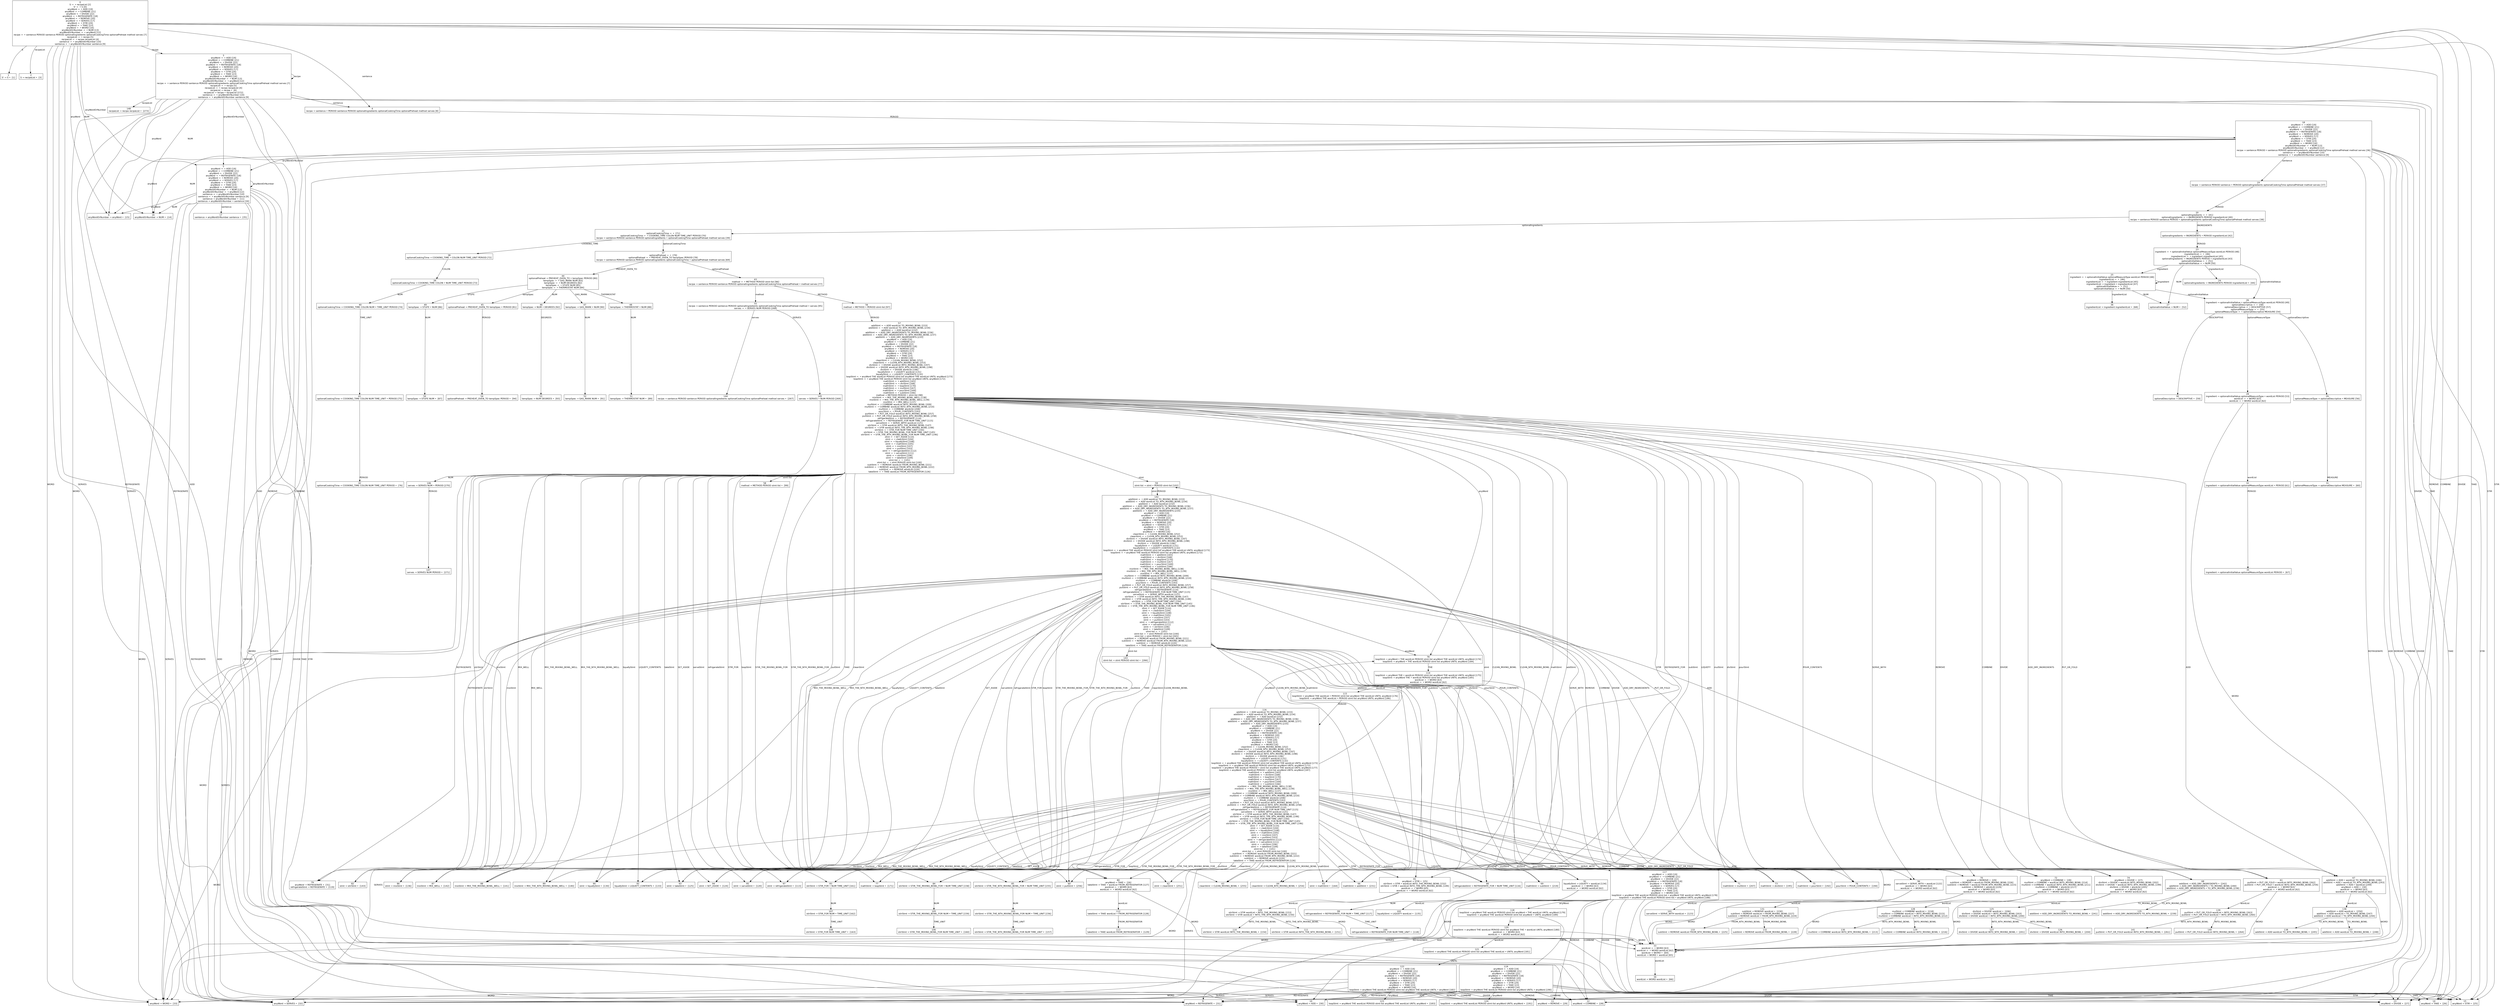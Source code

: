 digraph d{
node [fontname=Helvetica,shape=box];
edge [fontname=Helvetica];
n0 [label=<0<br />S →  • recipeList [2]<br />S' →  • S [0]<br />anyWord →  • ADD [19]<br />anyWord →  • COMBINE [21]<br />anyWord →  • DIVIDE [22]<br />anyWord →  • REFRIGERATE [18]<br />anyWord →  • REMOVE [20]<br />anyWord →  • SERVES [17]<br />anyWord →  • STIR [24]<br />anyWord →  • TAKE [23]<br />anyWord →  • WORD [16]<br />anyWordOrNumber →  • NUM [13]<br />anyWordOrNumber →  • anyWord [12]<br />recipe →  • sentence PERIOD sentence PERIOD optionalIngredients optionalCookingTime optionalPreheat method serves [7]<br />recipeList →  • recipe [5]<br />recipeList →  • recipe recipeList [4]<br />sentence →  • anyWordOrNumber [10]<br />sentence →  • anyWordOrNumber sentence [9]>];
n1 [label=<1<br />S' → S •  [1]>];
n2 [label=<2<br />S → recipeList •  [3]>];
n3 [label=<3<br />anyWord →  • ADD [19]<br />anyWord →  • COMBINE [21]<br />anyWord →  • DIVIDE [22]<br />anyWord →  • REFRIGERATE [18]<br />anyWord →  • REMOVE [20]<br />anyWord →  • SERVES [17]<br />anyWord →  • STIR [24]<br />anyWord →  • TAKE [23]<br />anyWord →  • WORD [16]<br />anyWordOrNumber →  • NUM [13]<br />anyWordOrNumber →  • anyWord [12]<br />recipe →  • sentence PERIOD sentence PERIOD optionalIngredients optionalCookingTime optionalPreheat method serves [7]<br />recipeList →  • recipe [5]<br />recipeList →  • recipe recipeList [4]<br />recipeList → recipe •  [6]<br />recipeList → recipe • recipeList [272]<br />sentence →  • anyWordOrNumber [10]<br />sentence →  • anyWordOrNumber sentence [9]>];
n4 [label=<4<br />recipe → sentence • PERIOD sentence PERIOD optionalIngredients optionalCookingTime optionalPreheat method serves [8]>];
n5 [label=<5<br />anyWord →  • ADD [19]<br />anyWord →  • COMBINE [21]<br />anyWord →  • DIVIDE [22]<br />anyWord →  • REFRIGERATE [18]<br />anyWord →  • REMOVE [20]<br />anyWord →  • SERVES [17]<br />anyWord →  • STIR [24]<br />anyWord →  • TAKE [23]<br />anyWord →  • WORD [16]<br />anyWordOrNumber →  • NUM [13]<br />anyWordOrNumber →  • anyWord [12]<br />sentence →  • anyWordOrNumber [10]<br />sentence →  • anyWordOrNumber sentence [9]<br />sentence → anyWordOrNumber •  [11]<br />sentence → anyWordOrNumber • sentence [34]>];
n6 [label=<6<br />anyWordOrNumber → anyWord •  [15]>];
n7 [label=<7<br />anyWord → WORD •  [33]>];
n8 [label=<8<br />anyWord → SERVES •  [32]>];
n9 [label=<9<br />anyWord → REFRIGERATE •  [31]>];
n10 [label=<10<br />anyWord → ADD •  [30]>];
n11 [label=<11<br />anyWord → REMOVE •  [29]>];
n12 [label=<12<br />anyWord → COMBINE •  [28]>];
n13 [label=<13<br />anyWord → DIVIDE •  [27]>];
n14 [label=<14<br />anyWord → TAKE •  [26]>];
n15 [label=<15<br />anyWord → STIR •  [25]>];
n16 [label=<16<br />anyWordOrNumber → NUM •  [14]>];
n17 [label=<17<br />sentence → anyWordOrNumber sentence •  [35]>];
n18 [label=<18<br />anyWord →  • ADD [19]<br />anyWord →  • COMBINE [21]<br />anyWord →  • DIVIDE [22]<br />anyWord →  • REFRIGERATE [18]<br />anyWord →  • REMOVE [20]<br />anyWord →  • SERVES [17]<br />anyWord →  • STIR [24]<br />anyWord →  • TAKE [23]<br />anyWord →  • WORD [16]<br />anyWordOrNumber →  • NUM [13]<br />anyWordOrNumber →  • anyWord [12]<br />recipe → sentence PERIOD • sentence PERIOD optionalIngredients optionalCookingTime optionalPreheat method serves [36]<br />sentence →  • anyWordOrNumber [10]<br />sentence →  • anyWordOrNumber sentence [9]>];
n19 [label=<19<br />recipe → sentence PERIOD sentence • PERIOD optionalIngredients optionalCookingTime optionalPreheat method serves [37]>];
n20 [label=<20<br />optionalIngredients →  •  [41]<br />optionalIngredients →  • INGREDIENTS PERIOD ingredientList [40]<br />recipe → sentence PERIOD sentence PERIOD • optionalIngredients optionalCookingTime optionalPreheat method serves [38]>];
n21 [label=<21<br />optionalCookingTime →  •  [71]<br />optionalCookingTime →  • COOKING_TIME COLON NUM TIME_UNIT PERIOD [70]<br />recipe → sentence PERIOD sentence PERIOD optionalIngredients • optionalCookingTime optionalPreheat method serves [39]>];
n22 [label=<22<br />optionalIngredients → INGREDIENTS • PERIOD ingredientList [42]>];
n23 [label=<23<br />ingredient →  • optionalInitialValue optionalMeasureType wordList PERIOD [48]<br />ingredientList →  •  [46]<br />ingredientList →  • ingredient ingredientList [45]<br />optionalIngredients → INGREDIENTS PERIOD • ingredientList [43]<br />optionalInitialValue →  •  [51]<br />optionalInitialValue →  • NUM [50]>];
n24 [label=<24<br />optionalIngredients → INGREDIENTS PERIOD ingredientList •  [44]>];
n25 [label=<25<br />ingredient →  • optionalInitialValue optionalMeasureType wordList PERIOD [48]<br />ingredientList →  •  [46]<br />ingredientList →  • ingredient ingredientList [45]<br />ingredientList → ingredient • ingredientList [47]<br />optionalInitialValue →  •  [51]<br />optionalInitialValue →  • NUM [50]>];
n26 [label=<26<br />ingredient → optionalInitialValue • optionalMeasureType wordList PERIOD [49]<br />optionalDescriptive →  •  [58]<br />optionalDescriptive →  • DESCRIPTIVE [57]<br />optionalMeasureType →  •  [55]<br />optionalMeasureType →  • optionalDescriptive MEASURE [54]>];
n27 [label=<27<br />optionalInitialValue → NUM •  [52]>];
n28 [label=<28<br />ingredient → optionalInitialValue optionalMeasureType • wordList PERIOD [53]<br />wordList →  • WORD [63]<br />wordList →  • WORD wordList [62]>];
n29 [label=<29<br />optionalMeasureType → optionalDescriptive • MEASURE [56]>];
n30 [label=<30<br />optionalDescriptive → DESCRIPTIVE •  [59]>];
n31 [label=<31<br />optionalMeasureType → optionalDescriptive MEASURE •  [60]>];
n32 [label=<32<br />ingredient → optionalInitialValue optionalMeasureType wordList • PERIOD [61]>];
n33 [label=<33<br />wordList →  • WORD [63]<br />wordList →  • WORD wordList [62]<br />wordList → WORD •  [64]<br />wordList → WORD • wordList [65]>];
n34 [label=<34<br />wordList → WORD wordList •  [66]>];
n35 [label=<35<br />ingredient → optionalInitialValue optionalMeasureType wordList PERIOD •  [67]>];
n36 [label=<36<br />ingredientList → ingredient ingredientList •  [68]>];
n37 [label=<37<br />optionalPreheat →  •  [79]<br />optionalPreheat →  • PREHEAT_OVEN_TO tempSpec PERIOD [78]<br />recipe → sentence PERIOD sentence PERIOD optionalIngredients optionalCookingTime • optionalPreheat method serves [69]>];
n38 [label=<38<br />optionalCookingTime → COOKING_TIME • COLON NUM TIME_UNIT PERIOD [72]>];
n39 [label=<39<br />optionalCookingTime → COOKING_TIME COLON • NUM TIME_UNIT PERIOD [73]>];
n40 [label=<40<br />optionalCookingTime → COOKING_TIME COLON NUM • TIME_UNIT PERIOD [74]>];
n41 [label=<41<br />optionalCookingTime → COOKING_TIME COLON NUM TIME_UNIT • PERIOD [75]>];
n42 [label=<42<br />optionalCookingTime → COOKING_TIME COLON NUM TIME_UNIT PERIOD •  [76]>];
n43 [label=<43<br />method →  • METHOD PERIOD stmt-list [96]<br />recipe → sentence PERIOD sentence PERIOD optionalIngredients optionalCookingTime optionalPreheat • method serves [77]>];
n44 [label=<44<br />optionalPreheat → PREHEAT_OVEN_TO • tempSpec PERIOD [80]<br />tempSpec →  • GAS_MARK NUM [83]<br />tempSpec →  • NUM DEGREES [82]<br />tempSpec →  • STUFE NUM [85]<br />tempSpec →  • THERMOSTAT NUM [84]>];
n45 [label=<45<br />optionalPreheat → PREHEAT_OVEN_TO tempSpec • PERIOD [81]>];
n46 [label=<46<br />tempSpec → NUM • DEGREES [92]>];
n47 [label=<47<br />tempSpec → GAS_MARK • NUM [90]>];
n48 [label=<48<br />tempSpec → THERMOSTAT • NUM [88]>];
n49 [label=<49<br />tempSpec → STUFE • NUM [86]>];
n50 [label=<50<br />tempSpec → STUFE NUM •  [87]>];
n51 [label=<51<br />tempSpec → THERMOSTAT NUM •  [89]>];
n52 [label=<52<br />tempSpec → GAS_MARK NUM •  [91]>];
n53 [label=<53<br />tempSpec → NUM DEGREES •  [93]>];
n54 [label=<54<br />optionalPreheat → PREHEAT_OVEN_TO tempSpec PERIOD •  [94]>];
n55 [label=<55<br />recipe → sentence PERIOD sentence PERIOD optionalIngredients optionalCookingTime optionalPreheat method • serves [95]<br />serves →  • SERVES NUM PERIOD [268]>];
n56 [label=<56<br />method → METHOD • PERIOD stmt-list [97]>];
n57 [label=<57<br />addStmt →  • ADD wordList TO_MIXING_BOWL [233]<br />addStmt →  • ADD wordList TO_NTH_MIXING_BOWL [234]<br />addStmt →  • ADD wordList [232]<br />addStmt →  • ADD_DRY_INGREDIENTS TO_MIXING_BOWL [236]<br />addStmt →  • ADD_DRY_INGREDIENTS TO_NTH_MIXING_BOWL [237]<br />addStmt →  • ADD_DRY_INGREDIENTS [235]<br />anyWord →  • ADD [19]<br />anyWord →  • COMBINE [21]<br />anyWord →  • DIVIDE [22]<br />anyWord →  • REFRIGERATE [18]<br />anyWord →  • REMOVE [20]<br />anyWord →  • SERVES [17]<br />anyWord →  • STIR [24]<br />anyWord →  • TAKE [23]<br />anyWord →  • WORD [16]<br />cleanStmt →  • CLEAN_MIXING_BOWL [252]<br />cleanStmt →  • CLEAN_NTH_MIXING_BOWL [253]<br />divStmt →  • DIVIDE wordList INTO_MIXING_BOWL [197]<br />divStmt →  • DIVIDE wordList INTO_NTH_MIXING_BOWL [198]<br />divStmt →  • DIVIDE wordList [196]<br />liquefyStmt →  • LIQUEFY wordList [131]<br />liquefyStmt →  • LIQUEFY_CONTENTS [132]<br />loopStmt →  • anyWord THE wordList PERIOD stmt-list anyWord THE wordList UNTIL anyWord [173]<br />loopStmt →  • anyWord THE wordList PERIOD stmt-list anyWord UNTIL anyWord [172]<br />mathStmt →  • addStmt [165]<br />mathStmt →  • divStmt [168]<br />mathStmt →  • loopStmt [170]<br />mathStmt →  • mulStmt [167]<br />mathStmt →  • pourStmt [169]<br />mathStmt →  • subStmt [166]<br />method → METHOD PERIOD • stmt-list [98]<br />mixStmt →  • MIX_THE_MIXING_BOWL_WELL [138]<br />mixStmt →  • MIX_THE_NTH_MIXING_BOWL_WELL [139]<br />mixStmt →  • MIX_WELL [137]<br />mulStmt →  • COMBINE wordList INTO_MIXING_BOWL [209]<br />mulStmt →  • COMBINE wordList INTO_NTH_MIXING_BOWL [210]<br />mulStmt →  • COMBINE wordList [208]<br />pourStmt →  • POUR_CONTENTS [193]<br />putStmt →  • PUT_OR_FOLD wordList INTO_MIXING_BOWL [257]<br />putStmt →  • PUT_OR_FOLD wordList INTO_NTH_MIXING_BOWL [258]<br />refrigerateStmt →  • REFRIGERATE [114]<br />refrigerateStmt →  • REFRIGERATE_FOR NUM TIME_UNIT [115]<br />serveStmt →  • SERVE_WITH wordList [121]<br />stirStmt →  • STIR wordList INTO_THE_MIXING_BOWL [147]<br />stirStmt →  • STIR wordList INTO_THE_NTH_MIXING_BOWL [148]<br />stirStmt →  • STIR_FOR NUM TIME_UNIT [144]<br />stirStmt →  • STIR_THE_MIXING_BOWL_FOR NUM TIME_UNIT [145]<br />stirStmt →  • STIR_THE_NTH_MIXING_BOWL_FOR NUM TIME_UNIT [146]<br />stmt →  • SET_ASIDE [110]<br />stmt →  • cleanStmt [104]<br />stmt →  • liquefyStmt [108]<br />stmt →  • mathStmt [105]<br />stmt →  • mixStmt [107]<br />stmt →  • putStmt [103]<br />stmt →  • refrigerateStmt [112]<br />stmt →  • serveStmt [111]<br />stmt →  • stirStmt [106]<br />stmt →  • takeStmt [109]<br />stmt-list →  •  [101]<br />stmt-list →  • stmt PERIOD stmt-list [100]<br />subStmt →  • REMOVE wordList FROM_MIXING_BOWL [221]<br />subStmt →  • REMOVE wordList FROM_NTH_MIXING_BOWL [222]<br />subStmt →  • REMOVE wordList [220]<br />takeStmt →  • TAKE wordList FROM_REFRIGERATOR [126]>];
n58 [label=<58<br />method → METHOD PERIOD stmt-list •  [99]>];
n59 [label=<59<br />stmt-list → stmt • PERIOD stmt-list [102]>];
n60 [label=<60<br />stmt → putStmt •  [256]>];
n61 [label=<61<br />putStmt → PUT_OR_FOLD • wordList INTO_MIXING_BOWL [262]<br />putStmt → PUT_OR_FOLD • wordList INTO_NTH_MIXING_BOWL [259]<br />wordList →  • WORD [63]<br />wordList →  • WORD wordList [62]>];
n62 [label=<62<br />stmt → cleanStmt •  [251]>];
n63 [label=<63<br />cleanStmt → CLEAN_MIXING_BOWL •  [255]>];
n64 [label=<64<br />cleanStmt → CLEAN_NTH_MIXING_BOWL •  [254]>];
n65 [label=<65<br />stmt → mathStmt •  [164]>];
n66 [label=<66<br />mathStmt → addStmt •  [231]>];
n67 [label=<67<br />addStmt → ADD • wordList TO_MIXING_BOWL [246]<br />addStmt → ADD • wordList TO_NTH_MIXING_BOWL [243]<br />addStmt → ADD • wordList [249]<br />anyWord → ADD •  [30]<br />wordList →  • WORD [63]<br />wordList →  • WORD wordList [62]>];
n68 [label=<68<br />addStmt → ADD_DRY_INGREDIENTS •  [242]<br />addStmt → ADD_DRY_INGREDIENTS • TO_MIXING_BOWL [240]<br />addStmt → ADD_DRY_INGREDIENTS • TO_NTH_MIXING_BOWL [238]>];
n69 [label=<69<br />mathStmt → subStmt •  [219]>];
n70 [label=<70<br />anyWord → REMOVE •  [29]<br />subStmt → REMOVE • wordList FROM_MIXING_BOWL [226]<br />subStmt → REMOVE • wordList FROM_NTH_MIXING_BOWL [223]<br />subStmt → REMOVE • wordList [229]<br />wordList →  • WORD [63]<br />wordList →  • WORD wordList [62]>];
n71 [label=<71<br />mathStmt → mulStmt •  [207]>];
n72 [label=<72<br />anyWord → COMBINE •  [28]<br />mulStmt → COMBINE • wordList INTO_MIXING_BOWL [214]<br />mulStmt → COMBINE • wordList INTO_NTH_MIXING_BOWL [211]<br />mulStmt → COMBINE • wordList [217]<br />wordList →  • WORD [63]<br />wordList →  • WORD wordList [62]>];
n73 [label=<73<br />mathStmt → divStmt •  [195]>];
n74 [label=<74<br />anyWord → DIVIDE •  [27]<br />divStmt → DIVIDE • wordList INTO_MIXING_BOWL [202]<br />divStmt → DIVIDE • wordList INTO_NTH_MIXING_BOWL [199]<br />divStmt → DIVIDE • wordList [205]<br />wordList →  • WORD [63]<br />wordList →  • WORD wordList [62]>];
n75 [label=<75<br />mathStmt → pourStmt •  [192]>];
n76 [label=<76<br />pourStmt → POUR_CONTENTS •  [194]>];
n77 [label=<77<br />mathStmt → loopStmt •  [171]>];
n78 [label=<78<br />loopStmt → anyWord • THE wordList PERIOD stmt-list anyWord THE wordList UNTIL anyWord [174]<br />loopStmt → anyWord • THE wordList PERIOD stmt-list anyWord UNTIL anyWord [184]>];
n79 [label=<79<br />anyWord → REFRIGERATE •  [31]<br />refrigerateStmt → REFRIGERATE •  [119]>];
n80 [label=<80<br />anyWord → TAKE •  [26]<br />takeStmt → TAKE • wordList FROM_REFRIGERATOR [127]<br />wordList →  • WORD [63]<br />wordList →  • WORD wordList [62]>];
n81 [label=<81<br />anyWord → STIR •  [25]<br />stirStmt → STIR • wordList INTO_THE_MIXING_BOWL [152]<br />stirStmt → STIR • wordList INTO_THE_NTH_MIXING_BOWL [149]<br />wordList →  • WORD [63]<br />wordList →  • WORD wordList [62]>];
n82 [label=<82<br />stmt → stirStmt •  [143]>];
n83 [label=<83<br />stirStmt → STIR_FOR • NUM TIME_UNIT [161]>];
n84 [label=<84<br />stirStmt → STIR_THE_MIXING_BOWL_FOR • NUM TIME_UNIT [158]>];
n85 [label=<85<br />stirStmt → STIR_THE_NTH_MIXING_BOWL_FOR • NUM TIME_UNIT [155]>];
n86 [label=<86<br />stmt → mixStmt •  [136]>];
n87 [label=<87<br />mixStmt → MIX_WELL •  [142]>];
n88 [label=<88<br />mixStmt → MIX_THE_MIXING_BOWL_WELL •  [141]>];
n89 [label=<89<br />mixStmt → MIX_THE_NTH_MIXING_BOWL_WELL •  [140]>];
n90 [label=<90<br />stmt → liquefyStmt •  [130]>];
n91 [label=<91<br />liquefyStmt → LIQUEFY • wordList [134]<br />wordList →  • WORD [63]<br />wordList →  • WORD wordList [62]>];
n92 [label=<92<br />liquefyStmt → LIQUEFY_CONTENTS •  [133]>];
n93 [label=<93<br />stmt → takeStmt •  [125]>];
n94 [label=<94<br />stmt → SET_ASIDE •  [124]>];
n95 [label=<95<br />stmt → serveStmt •  [120]>];
n96 [label=<96<br />serveStmt → SERVE_WITH • wordList [122]<br />wordList →  • WORD [63]<br />wordList →  • WORD wordList [62]>];
n97 [label=<97<br />stmt → refrigerateStmt •  [113]>];
n98 [label=<98<br />refrigerateStmt → REFRIGERATE_FOR • NUM TIME_UNIT [116]>];
n99 [label=<99<br />refrigerateStmt → REFRIGERATE_FOR NUM • TIME_UNIT [117]>];
n100 [label=<100<br />refrigerateStmt → REFRIGERATE_FOR NUM TIME_UNIT •  [118]>];
n101 [label=<101<br />serveStmt → SERVE_WITH wordList •  [123]>];
n102 [label=<102<br />liquefyStmt → LIQUEFY wordList •  [135]>];
n103 [label=<103<br />stirStmt → STIR_THE_NTH_MIXING_BOWL_FOR NUM • TIME_UNIT [156]>];
n104 [label=<104<br />stirStmt → STIR_THE_NTH_MIXING_BOWL_FOR NUM TIME_UNIT •  [157]>];
n105 [label=<105<br />stirStmt → STIR_THE_MIXING_BOWL_FOR NUM • TIME_UNIT [159]>];
n106 [label=<106<br />stirStmt → STIR_THE_MIXING_BOWL_FOR NUM TIME_UNIT •  [160]>];
n107 [label=<107<br />stirStmt → STIR_FOR NUM • TIME_UNIT [162]>];
n108 [label=<108<br />stirStmt → STIR_FOR NUM TIME_UNIT •  [163]>];
n109 [label=<109<br />stirStmt → STIR wordList • INTO_THE_MIXING_BOWL [153]<br />stirStmt → STIR wordList • INTO_THE_NTH_MIXING_BOWL [150]>];
n110 [label=<110<br />stirStmt → STIR wordList INTO_THE_MIXING_BOWL •  [154]>];
n111 [label=<111<br />stirStmt → STIR wordList INTO_THE_NTH_MIXING_BOWL •  [151]>];
n112 [label=<112<br />takeStmt → TAKE wordList • FROM_REFRIGERATOR [128]>];
n113 [label=<113<br />takeStmt → TAKE wordList FROM_REFRIGERATOR •  [129]>];
n114 [label=<114<br />loopStmt → anyWord THE • wordList PERIOD stmt-list anyWord THE wordList UNTIL anyWord [175]<br />loopStmt → anyWord THE • wordList PERIOD stmt-list anyWord UNTIL anyWord [185]<br />wordList →  • WORD [63]<br />wordList →  • WORD wordList [62]>];
n115 [label=<115<br />loopStmt → anyWord THE wordList • PERIOD stmt-list anyWord THE wordList UNTIL anyWord [176]<br />loopStmt → anyWord THE wordList • PERIOD stmt-list anyWord UNTIL anyWord [186]>];
n116 [label=<116<br />addStmt →  • ADD wordList TO_MIXING_BOWL [233]<br />addStmt →  • ADD wordList TO_NTH_MIXING_BOWL [234]<br />addStmt →  • ADD wordList [232]<br />addStmt →  • ADD_DRY_INGREDIENTS TO_MIXING_BOWL [236]<br />addStmt →  • ADD_DRY_INGREDIENTS TO_NTH_MIXING_BOWL [237]<br />addStmt →  • ADD_DRY_INGREDIENTS [235]<br />anyWord →  • ADD [19]<br />anyWord →  • COMBINE [21]<br />anyWord →  • DIVIDE [22]<br />anyWord →  • REFRIGERATE [18]<br />anyWord →  • REMOVE [20]<br />anyWord →  • SERVES [17]<br />anyWord →  • STIR [24]<br />anyWord →  • TAKE [23]<br />anyWord →  • WORD [16]<br />cleanStmt →  • CLEAN_MIXING_BOWL [252]<br />cleanStmt →  • CLEAN_NTH_MIXING_BOWL [253]<br />divStmt →  • DIVIDE wordList INTO_MIXING_BOWL [197]<br />divStmt →  • DIVIDE wordList INTO_NTH_MIXING_BOWL [198]<br />divStmt →  • DIVIDE wordList [196]<br />liquefyStmt →  • LIQUEFY wordList [131]<br />liquefyStmt →  • LIQUEFY_CONTENTS [132]<br />loopStmt →  • anyWord THE wordList PERIOD stmt-list anyWord THE wordList UNTIL anyWord [173]<br />loopStmt →  • anyWord THE wordList PERIOD stmt-list anyWord UNTIL anyWord [172]<br />loopStmt → anyWord THE wordList PERIOD • stmt-list anyWord THE wordList UNTIL anyWord [177]<br />loopStmt → anyWord THE wordList PERIOD • stmt-list anyWord UNTIL anyWord [187]<br />mathStmt →  • addStmt [165]<br />mathStmt →  • divStmt [168]<br />mathStmt →  • loopStmt [170]<br />mathStmt →  • mulStmt [167]<br />mathStmt →  • pourStmt [169]<br />mathStmt →  • subStmt [166]<br />mixStmt →  • MIX_THE_MIXING_BOWL_WELL [138]<br />mixStmt →  • MIX_THE_NTH_MIXING_BOWL_WELL [139]<br />mixStmt →  • MIX_WELL [137]<br />mulStmt →  • COMBINE wordList INTO_MIXING_BOWL [209]<br />mulStmt →  • COMBINE wordList INTO_NTH_MIXING_BOWL [210]<br />mulStmt →  • COMBINE wordList [208]<br />pourStmt →  • POUR_CONTENTS [193]<br />putStmt →  • PUT_OR_FOLD wordList INTO_MIXING_BOWL [257]<br />putStmt →  • PUT_OR_FOLD wordList INTO_NTH_MIXING_BOWL [258]<br />refrigerateStmt →  • REFRIGERATE [114]<br />refrigerateStmt →  • REFRIGERATE_FOR NUM TIME_UNIT [115]<br />serveStmt →  • SERVE_WITH wordList [121]<br />stirStmt →  • STIR wordList INTO_THE_MIXING_BOWL [147]<br />stirStmt →  • STIR wordList INTO_THE_NTH_MIXING_BOWL [148]<br />stirStmt →  • STIR_FOR NUM TIME_UNIT [144]<br />stirStmt →  • STIR_THE_MIXING_BOWL_FOR NUM TIME_UNIT [145]<br />stirStmt →  • STIR_THE_NTH_MIXING_BOWL_FOR NUM TIME_UNIT [146]<br />stmt →  • SET_ASIDE [110]<br />stmt →  • cleanStmt [104]<br />stmt →  • liquefyStmt [108]<br />stmt →  • mathStmt [105]<br />stmt →  • mixStmt [107]<br />stmt →  • putStmt [103]<br />stmt →  • refrigerateStmt [112]<br />stmt →  • serveStmt [111]<br />stmt →  • stirStmt [106]<br />stmt →  • takeStmt [109]<br />stmt-list →  •  [101]<br />stmt-list →  • stmt PERIOD stmt-list [100]<br />subStmt →  • REMOVE wordList FROM_MIXING_BOWL [221]<br />subStmt →  • REMOVE wordList FROM_NTH_MIXING_BOWL [222]<br />subStmt →  • REMOVE wordList [220]<br />takeStmt →  • TAKE wordList FROM_REFRIGERATOR [126]>];
n117 [label=<117<br />anyWord →  • ADD [19]<br />anyWord →  • COMBINE [21]<br />anyWord →  • DIVIDE [22]<br />anyWord →  • REFRIGERATE [18]<br />anyWord →  • REMOVE [20]<br />anyWord →  • SERVES [17]<br />anyWord →  • STIR [24]<br />anyWord →  • TAKE [23]<br />anyWord →  • WORD [16]<br />loopStmt → anyWord THE wordList PERIOD stmt-list • anyWord THE wordList UNTIL anyWord [178]<br />loopStmt → anyWord THE wordList PERIOD stmt-list • anyWord UNTIL anyWord [188]>];
n118 [label=<118<br />loopStmt → anyWord THE wordList PERIOD stmt-list anyWord • THE wordList UNTIL anyWord [179]<br />loopStmt → anyWord THE wordList PERIOD stmt-list anyWord • UNTIL anyWord [189]>];
n119 [label=<119<br />anyWord →  • ADD [19]<br />anyWord →  • COMBINE [21]<br />anyWord →  • DIVIDE [22]<br />anyWord →  • REFRIGERATE [18]<br />anyWord →  • REMOVE [20]<br />anyWord →  • SERVES [17]<br />anyWord →  • STIR [24]<br />anyWord →  • TAKE [23]<br />anyWord →  • WORD [16]<br />loopStmt → anyWord THE wordList PERIOD stmt-list anyWord UNTIL • anyWord [190]>];
n120 [label=<120<br />loopStmt → anyWord THE wordList PERIOD stmt-list anyWord THE • wordList UNTIL anyWord [180]<br />wordList →  • WORD [63]<br />wordList →  • WORD wordList [62]>];
n121 [label=<121<br />loopStmt → anyWord THE wordList PERIOD stmt-list anyWord THE wordList • UNTIL anyWord [181]>];
n122 [label=<122<br />anyWord →  • ADD [19]<br />anyWord →  • COMBINE [21]<br />anyWord →  • DIVIDE [22]<br />anyWord →  • REFRIGERATE [18]<br />anyWord →  • REMOVE [20]<br />anyWord →  • SERVES [17]<br />anyWord →  • STIR [24]<br />anyWord →  • TAKE [23]<br />anyWord →  • WORD [16]<br />loopStmt → anyWord THE wordList PERIOD stmt-list anyWord THE wordList UNTIL • anyWord [182]>];
n123 [label=<123<br />loopStmt → anyWord THE wordList PERIOD stmt-list anyWord THE wordList UNTIL anyWord •  [183]>];
n124 [label=<124<br />loopStmt → anyWord THE wordList PERIOD stmt-list anyWord UNTIL anyWord •  [191]>];
n125 [label=<125<br />divStmt → DIVIDE wordList •  [206]<br />divStmt → DIVIDE wordList • INTO_MIXING_BOWL [203]<br />divStmt → DIVIDE wordList • INTO_NTH_MIXING_BOWL [200]>];
n126 [label=<126<br />divStmt → DIVIDE wordList INTO_MIXING_BOWL •  [204]>];
n127 [label=<127<br />divStmt → DIVIDE wordList INTO_NTH_MIXING_BOWL •  [201]>];
n128 [label=<128<br />mulStmt → COMBINE wordList •  [218]<br />mulStmt → COMBINE wordList • INTO_MIXING_BOWL [215]<br />mulStmt → COMBINE wordList • INTO_NTH_MIXING_BOWL [212]>];
n129 [label=<129<br />mulStmt → COMBINE wordList INTO_MIXING_BOWL •  [216]>];
n130 [label=<130<br />mulStmt → COMBINE wordList INTO_NTH_MIXING_BOWL •  [213]>];
n131 [label=<131<br />subStmt → REMOVE wordList •  [230]<br />subStmt → REMOVE wordList • FROM_MIXING_BOWL [227]<br />subStmt → REMOVE wordList • FROM_NTH_MIXING_BOWL [224]>];
n132 [label=<132<br />subStmt → REMOVE wordList FROM_MIXING_BOWL •  [228]>];
n133 [label=<133<br />subStmt → REMOVE wordList FROM_NTH_MIXING_BOWL •  [225]>];
n134 [label=<134<br />addStmt → ADD_DRY_INGREDIENTS TO_MIXING_BOWL •  [241]>];
n135 [label=<135<br />addStmt → ADD_DRY_INGREDIENTS TO_NTH_MIXING_BOWL •  [239]>];
n136 [label=<136<br />addStmt → ADD wordList •  [250]<br />addStmt → ADD wordList • TO_MIXING_BOWL [247]<br />addStmt → ADD wordList • TO_NTH_MIXING_BOWL [244]>];
n137 [label=<137<br />addStmt → ADD wordList TO_MIXING_BOWL •  [248]>];
n138 [label=<138<br />addStmt → ADD wordList TO_NTH_MIXING_BOWL •  [245]>];
n139 [label=<139<br />putStmt → PUT_OR_FOLD wordList • INTO_MIXING_BOWL [263]<br />putStmt → PUT_OR_FOLD wordList • INTO_NTH_MIXING_BOWL [260]>];
n140 [label=<140<br />putStmt → PUT_OR_FOLD wordList INTO_MIXING_BOWL •  [264]>];
n141 [label=<141<br />putStmt → PUT_OR_FOLD wordList INTO_NTH_MIXING_BOWL •  [261]>];
n142 [label=<142<br />addStmt →  • ADD wordList TO_MIXING_BOWL [233]<br />addStmt →  • ADD wordList TO_NTH_MIXING_BOWL [234]<br />addStmt →  • ADD wordList [232]<br />addStmt →  • ADD_DRY_INGREDIENTS TO_MIXING_BOWL [236]<br />addStmt →  • ADD_DRY_INGREDIENTS TO_NTH_MIXING_BOWL [237]<br />addStmt →  • ADD_DRY_INGREDIENTS [235]<br />anyWord →  • ADD [19]<br />anyWord →  • COMBINE [21]<br />anyWord →  • DIVIDE [22]<br />anyWord →  • REFRIGERATE [18]<br />anyWord →  • REMOVE [20]<br />anyWord →  • SERVES [17]<br />anyWord →  • STIR [24]<br />anyWord →  • TAKE [23]<br />anyWord →  • WORD [16]<br />cleanStmt →  • CLEAN_MIXING_BOWL [252]<br />cleanStmt →  • CLEAN_NTH_MIXING_BOWL [253]<br />divStmt →  • DIVIDE wordList INTO_MIXING_BOWL [197]<br />divStmt →  • DIVIDE wordList INTO_NTH_MIXING_BOWL [198]<br />divStmt →  • DIVIDE wordList [196]<br />liquefyStmt →  • LIQUEFY wordList [131]<br />liquefyStmt →  • LIQUEFY_CONTENTS [132]<br />loopStmt →  • anyWord THE wordList PERIOD stmt-list anyWord THE wordList UNTIL anyWord [173]<br />loopStmt →  • anyWord THE wordList PERIOD stmt-list anyWord UNTIL anyWord [172]<br />mathStmt →  • addStmt [165]<br />mathStmt →  • divStmt [168]<br />mathStmt →  • loopStmt [170]<br />mathStmt →  • mulStmt [167]<br />mathStmt →  • pourStmt [169]<br />mathStmt →  • subStmt [166]<br />mixStmt →  • MIX_THE_MIXING_BOWL_WELL [138]<br />mixStmt →  • MIX_THE_NTH_MIXING_BOWL_WELL [139]<br />mixStmt →  • MIX_WELL [137]<br />mulStmt →  • COMBINE wordList INTO_MIXING_BOWL [209]<br />mulStmt →  • COMBINE wordList INTO_NTH_MIXING_BOWL [210]<br />mulStmt →  • COMBINE wordList [208]<br />pourStmt →  • POUR_CONTENTS [193]<br />putStmt →  • PUT_OR_FOLD wordList INTO_MIXING_BOWL [257]<br />putStmt →  • PUT_OR_FOLD wordList INTO_NTH_MIXING_BOWL [258]<br />refrigerateStmt →  • REFRIGERATE [114]<br />refrigerateStmt →  • REFRIGERATE_FOR NUM TIME_UNIT [115]<br />serveStmt →  • SERVE_WITH wordList [121]<br />stirStmt →  • STIR wordList INTO_THE_MIXING_BOWL [147]<br />stirStmt →  • STIR wordList INTO_THE_NTH_MIXING_BOWL [148]<br />stirStmt →  • STIR_FOR NUM TIME_UNIT [144]<br />stirStmt →  • STIR_THE_MIXING_BOWL_FOR NUM TIME_UNIT [145]<br />stirStmt →  • STIR_THE_NTH_MIXING_BOWL_FOR NUM TIME_UNIT [146]<br />stmt →  • SET_ASIDE [110]<br />stmt →  • cleanStmt [104]<br />stmt →  • liquefyStmt [108]<br />stmt →  • mathStmt [105]<br />stmt →  • mixStmt [107]<br />stmt →  • putStmt [103]<br />stmt →  • refrigerateStmt [112]<br />stmt →  • serveStmt [111]<br />stmt →  • stirStmt [106]<br />stmt →  • takeStmt [109]<br />stmt-list →  •  [101]<br />stmt-list →  • stmt PERIOD stmt-list [100]<br />stmt-list → stmt PERIOD • stmt-list [265]<br />subStmt →  • REMOVE wordList FROM_MIXING_BOWL [221]<br />subStmt →  • REMOVE wordList FROM_NTH_MIXING_BOWL [222]<br />subStmt →  • REMOVE wordList [220]<br />takeStmt →  • TAKE wordList FROM_REFRIGERATOR [126]>];
n143 [label=<143<br />stmt-list → stmt PERIOD stmt-list •  [266]>];
n144 [label=<144<br />recipe → sentence PERIOD sentence PERIOD optionalIngredients optionalCookingTime optionalPreheat method serves •  [267]>];
n145 [label=<145<br />serves → SERVES • NUM PERIOD [269]>];
n146 [label=<146<br />serves → SERVES NUM • PERIOD [270]>];
n147 [label=<147<br />serves → SERVES NUM PERIOD •  [271]>];
n148 [label=<148<br />recipeList → recipe recipeList •  [273]>];
n0 -> n1 [label="S"];
n0 -> n2 [label="recipeList"];
n0 -> n3 [label="recipe"];
n0 -> n4 [label="sentence"];
n0 -> n5 [label="anyWordOrNumber"];
n0 -> n6 [label="anyWord"];
n0 -> n7 [label="WORD"];
n0 -> n8 [label="SERVES"];
n0 -> n9 [label="REFRIGERATE"];
n0 -> n10 [label="ADD"];
n0 -> n11 [label="REMOVE"];
n0 -> n12 [label="COMBINE"];
n0 -> n13 [label="DIVIDE"];
n0 -> n14 [label="TAKE"];
n0 -> n15 [label="STIR"];
n0 -> n16 [label="NUM"];
n3 -> n148 [label="recipeList"];
n3 -> n3 [label="recipe"];
n3 -> n4 [label="sentence"];
n3 -> n5 [label="anyWordOrNumber"];
n3 -> n6 [label="anyWord"];
n3 -> n7 [label="WORD"];
n3 -> n8 [label="SERVES"];
n3 -> n9 [label="REFRIGERATE"];
n3 -> n10 [label="ADD"];
n3 -> n11 [label="REMOVE"];
n3 -> n12 [label="COMBINE"];
n3 -> n13 [label="DIVIDE"];
n3 -> n14 [label="TAKE"];
n3 -> n15 [label="STIR"];
n3 -> n16 [label="NUM"];
n4 -> n18 [label="PERIOD"];
n5 -> n17 [label="sentence"];
n5 -> n5 [label="anyWordOrNumber"];
n5 -> n6 [label="anyWord"];
n5 -> n7 [label="WORD"];
n5 -> n8 [label="SERVES"];
n5 -> n9 [label="REFRIGERATE"];
n5 -> n10 [label="ADD"];
n5 -> n11 [label="REMOVE"];
n5 -> n12 [label="COMBINE"];
n5 -> n13 [label="DIVIDE"];
n5 -> n14 [label="TAKE"];
n5 -> n15 [label="STIR"];
n5 -> n16 [label="NUM"];
n18 -> n19 [label="sentence"];
n18 -> n5 [label="anyWordOrNumber"];
n18 -> n6 [label="anyWord"];
n18 -> n7 [label="WORD"];
n18 -> n8 [label="SERVES"];
n18 -> n9 [label="REFRIGERATE"];
n18 -> n10 [label="ADD"];
n18 -> n11 [label="REMOVE"];
n18 -> n12 [label="COMBINE"];
n18 -> n13 [label="DIVIDE"];
n18 -> n14 [label="TAKE"];
n18 -> n15 [label="STIR"];
n18 -> n16 [label="NUM"];
n19 -> n20 [label="PERIOD"];
n20 -> n21 [label="optionalIngredients"];
n20 -> n22 [label="INGREDIENTS"];
n21 -> n37 [label="optionalCookingTime"];
n21 -> n38 [label="COOKING_TIME"];
n22 -> n23 [label="PERIOD"];
n23 -> n24 [label="ingredientList"];
n23 -> n25 [label="ingredient"];
n23 -> n26 [label="optionalInitialValue"];
n23 -> n27 [label="NUM"];
n25 -> n36 [label="ingredientList"];
n25 -> n25 [label="ingredient"];
n25 -> n26 [label="optionalInitialValue"];
n25 -> n27 [label="NUM"];
n26 -> n28 [label="optionalMeasureType"];
n26 -> n29 [label="optionalDescriptive"];
n26 -> n30 [label="DESCRIPTIVE"];
n28 -> n32 [label="wordList"];
n28 -> n33 [label="WORD"];
n29 -> n31 [label="MEASURE"];
n32 -> n35 [label="PERIOD"];
n33 -> n34 [label="wordList"];
n33 -> n33 [label="WORD"];
n37 -> n43 [label="optionalPreheat"];
n37 -> n44 [label="PREHEAT_OVEN_TO"];
n38 -> n39 [label="COLON"];
n39 -> n40 [label="NUM"];
n40 -> n41 [label="TIME_UNIT"];
n41 -> n42 [label="PERIOD"];
n43 -> n55 [label="method"];
n43 -> n56 [label="METHOD"];
n44 -> n45 [label="tempSpec"];
n44 -> n46 [label="NUM"];
n44 -> n47 [label="GAS_MARK"];
n44 -> n48 [label="THERMOSTAT"];
n44 -> n49 [label="STUFE"];
n45 -> n54 [label="PERIOD"];
n46 -> n53 [label="DEGREES"];
n47 -> n52 [label="NUM"];
n48 -> n51 [label="NUM"];
n49 -> n50 [label="NUM"];
n55 -> n144 [label="serves"];
n55 -> n145 [label="SERVES"];
n56 -> n57 [label="PERIOD"];
n57 -> n58 [label="stmt-list"];
n57 -> n59 [label="stmt"];
n57 -> n60 [label="putStmt"];
n57 -> n61 [label="PUT_OR_FOLD"];
n57 -> n62 [label="cleanStmt"];
n57 -> n63 [label="CLEAN_MIXING_BOWL"];
n57 -> n64 [label="CLEAN_NTH_MIXING_BOWL"];
n57 -> n65 [label="mathStmt"];
n57 -> n66 [label="addStmt"];
n57 -> n67 [label="ADD"];
n57 -> n68 [label="ADD_DRY_INGREDIENTS"];
n57 -> n69 [label="subStmt"];
n57 -> n70 [label="REMOVE"];
n57 -> n71 [label="mulStmt"];
n57 -> n72 [label="COMBINE"];
n57 -> n73 [label="divStmt"];
n57 -> n74 [label="DIVIDE"];
n57 -> n75 [label="pourStmt"];
n57 -> n76 [label="POUR_CONTENTS"];
n57 -> n77 [label="loopStmt"];
n57 -> n78 [label="anyWord"];
n57 -> n7 [label="WORD"];
n57 -> n8 [label="SERVES"];
n57 -> n79 [label="REFRIGERATE"];
n57 -> n80 [label="TAKE"];
n57 -> n81 [label="STIR"];
n57 -> n82 [label="stirStmt"];
n57 -> n83 [label="STIR_FOR"];
n57 -> n84 [label="STIR_THE_MIXING_BOWL_FOR"];
n57 -> n85 [label="STIR_THE_NTH_MIXING_BOWL_FOR"];
n57 -> n86 [label="mixStmt"];
n57 -> n87 [label="MIX_WELL"];
n57 -> n88 [label="MIX_THE_MIXING_BOWL_WELL"];
n57 -> n89 [label="MIX_THE_NTH_MIXING_BOWL_WELL"];
n57 -> n90 [label="liquefyStmt"];
n57 -> n91 [label="LIQUEFY"];
n57 -> n92 [label="LIQUEFY_CONTENTS"];
n57 -> n93 [label="takeStmt"];
n57 -> n94 [label="SET_ASIDE"];
n57 -> n95 [label="serveStmt"];
n57 -> n96 [label="SERVE_WITH"];
n57 -> n97 [label="refrigerateStmt"];
n57 -> n98 [label="REFRIGERATE_FOR"];
n59 -> n142 [label="PERIOD"];
n61 -> n139 [label="wordList"];
n61 -> n33 [label="WORD"];
n67 -> n136 [label="wordList"];
n67 -> n33 [label="WORD"];
n68 -> n134 [label="TO_MIXING_BOWL"];
n68 -> n135 [label="TO_NTH_MIXING_BOWL"];
n70 -> n131 [label="wordList"];
n70 -> n33 [label="WORD"];
n72 -> n128 [label="wordList"];
n72 -> n33 [label="WORD"];
n74 -> n125 [label="wordList"];
n74 -> n33 [label="WORD"];
n78 -> n114 [label="THE"];
n80 -> n112 [label="wordList"];
n80 -> n33 [label="WORD"];
n81 -> n109 [label="wordList"];
n81 -> n33 [label="WORD"];
n83 -> n107 [label="NUM"];
n84 -> n105 [label="NUM"];
n85 -> n103 [label="NUM"];
n91 -> n102 [label="wordList"];
n91 -> n33 [label="WORD"];
n96 -> n101 [label="wordList"];
n96 -> n33 [label="WORD"];
n98 -> n99 [label="NUM"];
n99 -> n100 [label="TIME_UNIT"];
n103 -> n104 [label="TIME_UNIT"];
n105 -> n106 [label="TIME_UNIT"];
n107 -> n108 [label="TIME_UNIT"];
n109 -> n110 [label="INTO_THE_MIXING_BOWL"];
n109 -> n111 [label="INTO_THE_NTH_MIXING_BOWL"];
n112 -> n113 [label="FROM_REFRIGERATOR"];
n114 -> n115 [label="wordList"];
n114 -> n33 [label="WORD"];
n115 -> n116 [label="PERIOD"];
n116 -> n117 [label="stmt-list"];
n116 -> n59 [label="stmt"];
n116 -> n60 [label="putStmt"];
n116 -> n61 [label="PUT_OR_FOLD"];
n116 -> n62 [label="cleanStmt"];
n116 -> n63 [label="CLEAN_MIXING_BOWL"];
n116 -> n64 [label="CLEAN_NTH_MIXING_BOWL"];
n116 -> n65 [label="mathStmt"];
n116 -> n66 [label="addStmt"];
n116 -> n67 [label="ADD"];
n116 -> n68 [label="ADD_DRY_INGREDIENTS"];
n116 -> n69 [label="subStmt"];
n116 -> n70 [label="REMOVE"];
n116 -> n71 [label="mulStmt"];
n116 -> n72 [label="COMBINE"];
n116 -> n73 [label="divStmt"];
n116 -> n74 [label="DIVIDE"];
n116 -> n75 [label="pourStmt"];
n116 -> n76 [label="POUR_CONTENTS"];
n116 -> n77 [label="loopStmt"];
n116 -> n78 [label="anyWord"];
n116 -> n7 [label="WORD"];
n116 -> n8 [label="SERVES"];
n116 -> n79 [label="REFRIGERATE"];
n116 -> n80 [label="TAKE"];
n116 -> n81 [label="STIR"];
n116 -> n82 [label="stirStmt"];
n116 -> n83 [label="STIR_FOR"];
n116 -> n84 [label="STIR_THE_MIXING_BOWL_FOR"];
n116 -> n85 [label="STIR_THE_NTH_MIXING_BOWL_FOR"];
n116 -> n86 [label="mixStmt"];
n116 -> n87 [label="MIX_WELL"];
n116 -> n88 [label="MIX_THE_MIXING_BOWL_WELL"];
n116 -> n89 [label="MIX_THE_NTH_MIXING_BOWL_WELL"];
n116 -> n90 [label="liquefyStmt"];
n116 -> n91 [label="LIQUEFY"];
n116 -> n92 [label="LIQUEFY_CONTENTS"];
n116 -> n93 [label="takeStmt"];
n116 -> n94 [label="SET_ASIDE"];
n116 -> n95 [label="serveStmt"];
n116 -> n96 [label="SERVE_WITH"];
n116 -> n97 [label="refrigerateStmt"];
n116 -> n98 [label="REFRIGERATE_FOR"];
n117 -> n118 [label="anyWord"];
n117 -> n7 [label="WORD"];
n117 -> n8 [label="SERVES"];
n117 -> n9 [label="REFRIGERATE"];
n117 -> n10 [label="ADD"];
n117 -> n11 [label="REMOVE"];
n117 -> n12 [label="COMBINE"];
n117 -> n13 [label="DIVIDE"];
n117 -> n14 [label="TAKE"];
n117 -> n15 [label="STIR"];
n118 -> n119 [label="UNTIL"];
n118 -> n120 [label="THE"];
n119 -> n124 [label="anyWord"];
n119 -> n7 [label="WORD"];
n119 -> n8 [label="SERVES"];
n119 -> n9 [label="REFRIGERATE"];
n119 -> n10 [label="ADD"];
n119 -> n11 [label="REMOVE"];
n119 -> n12 [label="COMBINE"];
n119 -> n13 [label="DIVIDE"];
n119 -> n14 [label="TAKE"];
n119 -> n15 [label="STIR"];
n120 -> n121 [label="wordList"];
n120 -> n33 [label="WORD"];
n121 -> n122 [label="UNTIL"];
n122 -> n123 [label="anyWord"];
n122 -> n7 [label="WORD"];
n122 -> n8 [label="SERVES"];
n122 -> n9 [label="REFRIGERATE"];
n122 -> n10 [label="ADD"];
n122 -> n11 [label="REMOVE"];
n122 -> n12 [label="COMBINE"];
n122 -> n13 [label="DIVIDE"];
n122 -> n14 [label="TAKE"];
n122 -> n15 [label="STIR"];
n125 -> n126 [label="INTO_MIXING_BOWL"];
n125 -> n127 [label="INTO_NTH_MIXING_BOWL"];
n128 -> n129 [label="INTO_MIXING_BOWL"];
n128 -> n130 [label="INTO_NTH_MIXING_BOWL"];
n131 -> n132 [label="FROM_MIXING_BOWL"];
n131 -> n133 [label="FROM_NTH_MIXING_BOWL"];
n136 -> n137 [label="TO_MIXING_BOWL"];
n136 -> n138 [label="TO_NTH_MIXING_BOWL"];
n139 -> n140 [label="INTO_MIXING_BOWL"];
n139 -> n141 [label="INTO_NTH_MIXING_BOWL"];
n142 -> n143 [label="stmt-list"];
n142 -> n59 [label="stmt"];
n142 -> n60 [label="putStmt"];
n142 -> n61 [label="PUT_OR_FOLD"];
n142 -> n62 [label="cleanStmt"];
n142 -> n63 [label="CLEAN_MIXING_BOWL"];
n142 -> n64 [label="CLEAN_NTH_MIXING_BOWL"];
n142 -> n65 [label="mathStmt"];
n142 -> n66 [label="addStmt"];
n142 -> n67 [label="ADD"];
n142 -> n68 [label="ADD_DRY_INGREDIENTS"];
n142 -> n69 [label="subStmt"];
n142 -> n70 [label="REMOVE"];
n142 -> n71 [label="mulStmt"];
n142 -> n72 [label="COMBINE"];
n142 -> n73 [label="divStmt"];
n142 -> n74 [label="DIVIDE"];
n142 -> n75 [label="pourStmt"];
n142 -> n76 [label="POUR_CONTENTS"];
n142 -> n77 [label="loopStmt"];
n142 -> n78 [label="anyWord"];
n142 -> n7 [label="WORD"];
n142 -> n8 [label="SERVES"];
n142 -> n79 [label="REFRIGERATE"];
n142 -> n80 [label="TAKE"];
n142 -> n81 [label="STIR"];
n142 -> n82 [label="stirStmt"];
n142 -> n83 [label="STIR_FOR"];
n142 -> n84 [label="STIR_THE_MIXING_BOWL_FOR"];
n142 -> n85 [label="STIR_THE_NTH_MIXING_BOWL_FOR"];
n142 -> n86 [label="mixStmt"];
n142 -> n87 [label="MIX_WELL"];
n142 -> n88 [label="MIX_THE_MIXING_BOWL_WELL"];
n142 -> n89 [label="MIX_THE_NTH_MIXING_BOWL_WELL"];
n142 -> n90 [label="liquefyStmt"];
n142 -> n91 [label="LIQUEFY"];
n142 -> n92 [label="LIQUEFY_CONTENTS"];
n142 -> n93 [label="takeStmt"];
n142 -> n94 [label="SET_ASIDE"];
n142 -> n95 [label="serveStmt"];
n142 -> n96 [label="SERVE_WITH"];
n142 -> n97 [label="refrigerateStmt"];
n142 -> n98 [label="REFRIGERATE_FOR"];
n145 -> n146 [label="NUM"];
n146 -> n147 [label="PERIOD"];
}